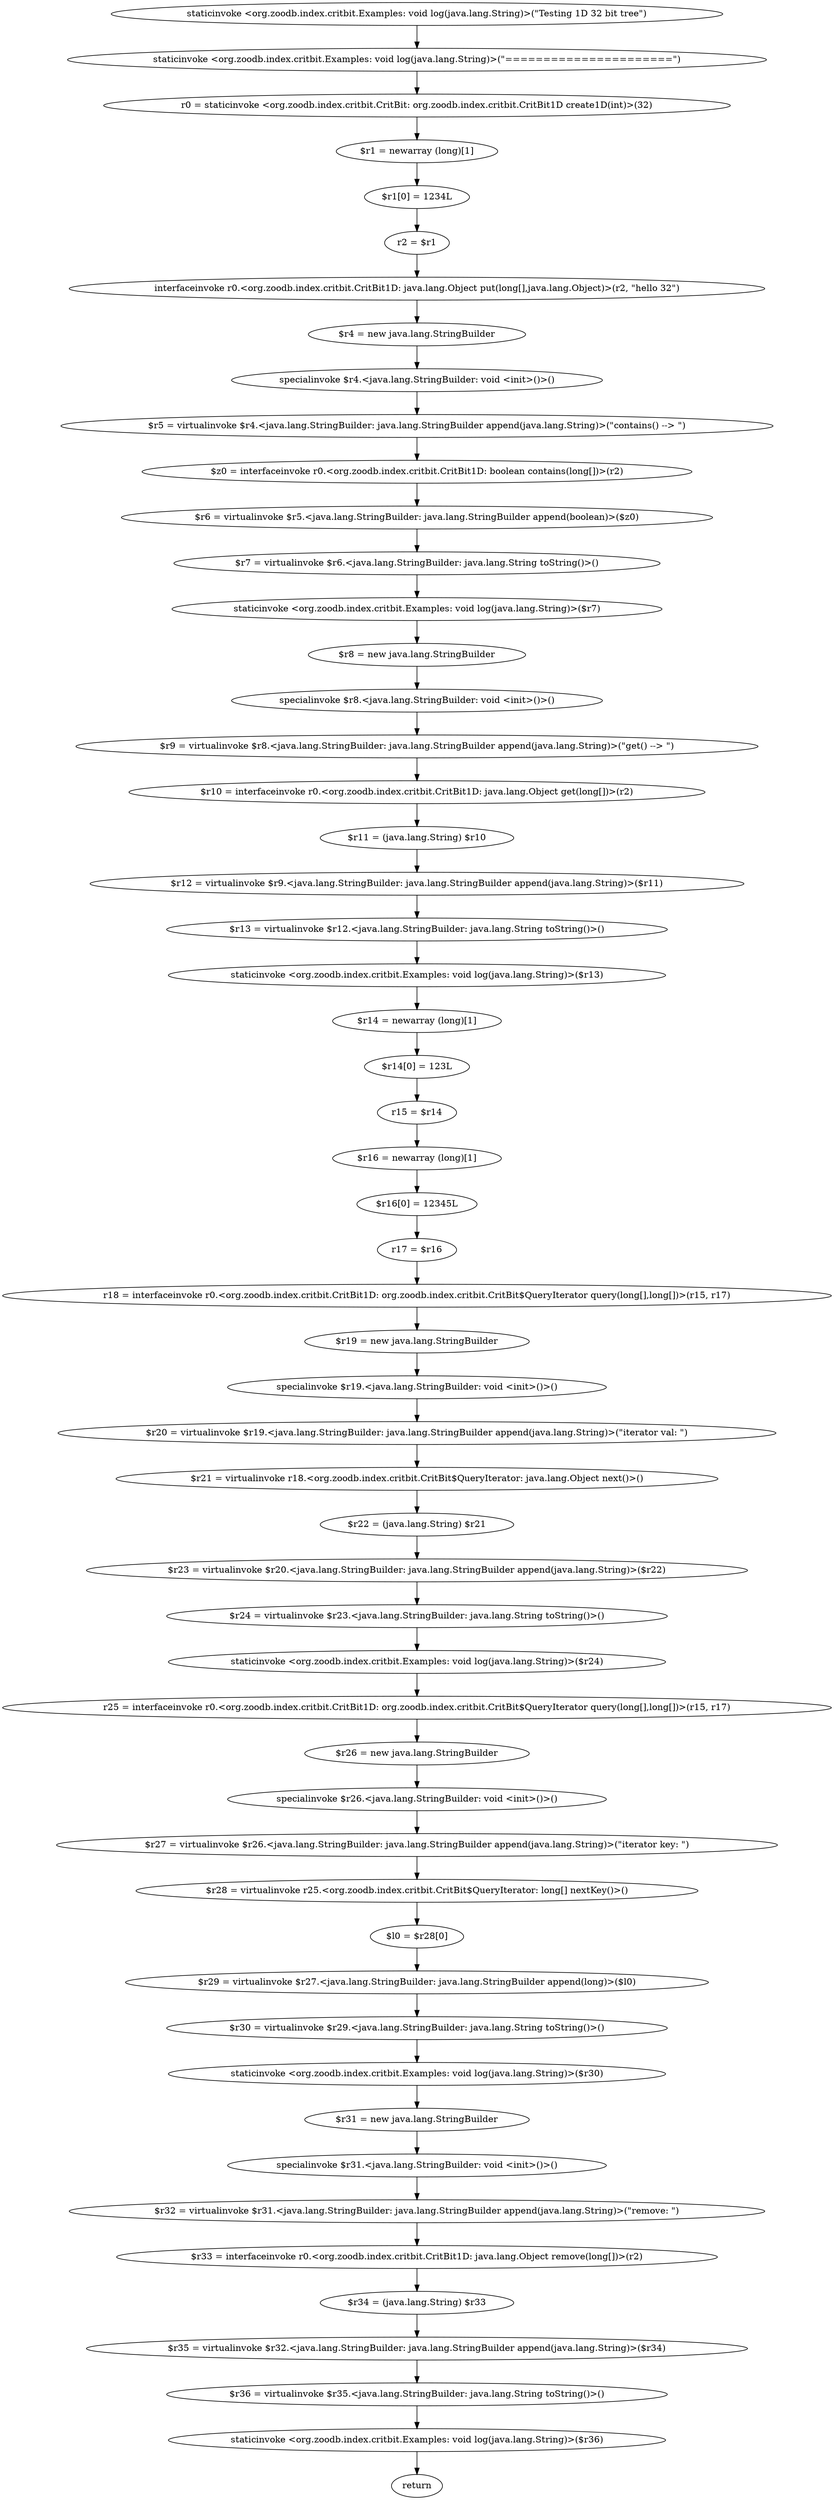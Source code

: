 digraph "unitGraph" {
    "staticinvoke <org.zoodb.index.critbit.Examples: void log(java.lang.String)>(\"Testing 1D 32 bit tree\")"
    "staticinvoke <org.zoodb.index.critbit.Examples: void log(java.lang.String)>(\"======================\")"
    "r0 = staticinvoke <org.zoodb.index.critbit.CritBit: org.zoodb.index.critbit.CritBit1D create1D(int)>(32)"
    "$r1 = newarray (long)[1]"
    "$r1[0] = 1234L"
    "r2 = $r1"
    "interfaceinvoke r0.<org.zoodb.index.critbit.CritBit1D: java.lang.Object put(long[],java.lang.Object)>(r2, \"hello 32\")"
    "$r4 = new java.lang.StringBuilder"
    "specialinvoke $r4.<java.lang.StringBuilder: void <init>()>()"
    "$r5 = virtualinvoke $r4.<java.lang.StringBuilder: java.lang.StringBuilder append(java.lang.String)>(\"contains() --> \")"
    "$z0 = interfaceinvoke r0.<org.zoodb.index.critbit.CritBit1D: boolean contains(long[])>(r2)"
    "$r6 = virtualinvoke $r5.<java.lang.StringBuilder: java.lang.StringBuilder append(boolean)>($z0)"
    "$r7 = virtualinvoke $r6.<java.lang.StringBuilder: java.lang.String toString()>()"
    "staticinvoke <org.zoodb.index.critbit.Examples: void log(java.lang.String)>($r7)"
    "$r8 = new java.lang.StringBuilder"
    "specialinvoke $r8.<java.lang.StringBuilder: void <init>()>()"
    "$r9 = virtualinvoke $r8.<java.lang.StringBuilder: java.lang.StringBuilder append(java.lang.String)>(\"get() --> \")"
    "$r10 = interfaceinvoke r0.<org.zoodb.index.critbit.CritBit1D: java.lang.Object get(long[])>(r2)"
    "$r11 = (java.lang.String) $r10"
    "$r12 = virtualinvoke $r9.<java.lang.StringBuilder: java.lang.StringBuilder append(java.lang.String)>($r11)"
    "$r13 = virtualinvoke $r12.<java.lang.StringBuilder: java.lang.String toString()>()"
    "staticinvoke <org.zoodb.index.critbit.Examples: void log(java.lang.String)>($r13)"
    "$r14 = newarray (long)[1]"
    "$r14[0] = 123L"
    "r15 = $r14"
    "$r16 = newarray (long)[1]"
    "$r16[0] = 12345L"
    "r17 = $r16"
    "r18 = interfaceinvoke r0.<org.zoodb.index.critbit.CritBit1D: org.zoodb.index.critbit.CritBit$QueryIterator query(long[],long[])>(r15, r17)"
    "$r19 = new java.lang.StringBuilder"
    "specialinvoke $r19.<java.lang.StringBuilder: void <init>()>()"
    "$r20 = virtualinvoke $r19.<java.lang.StringBuilder: java.lang.StringBuilder append(java.lang.String)>(\"iterator val: \")"
    "$r21 = virtualinvoke r18.<org.zoodb.index.critbit.CritBit$QueryIterator: java.lang.Object next()>()"
    "$r22 = (java.lang.String) $r21"
    "$r23 = virtualinvoke $r20.<java.lang.StringBuilder: java.lang.StringBuilder append(java.lang.String)>($r22)"
    "$r24 = virtualinvoke $r23.<java.lang.StringBuilder: java.lang.String toString()>()"
    "staticinvoke <org.zoodb.index.critbit.Examples: void log(java.lang.String)>($r24)"
    "r25 = interfaceinvoke r0.<org.zoodb.index.critbit.CritBit1D: org.zoodb.index.critbit.CritBit$QueryIterator query(long[],long[])>(r15, r17)"
    "$r26 = new java.lang.StringBuilder"
    "specialinvoke $r26.<java.lang.StringBuilder: void <init>()>()"
    "$r27 = virtualinvoke $r26.<java.lang.StringBuilder: java.lang.StringBuilder append(java.lang.String)>(\"iterator key: \")"
    "$r28 = virtualinvoke r25.<org.zoodb.index.critbit.CritBit$QueryIterator: long[] nextKey()>()"
    "$l0 = $r28[0]"
    "$r29 = virtualinvoke $r27.<java.lang.StringBuilder: java.lang.StringBuilder append(long)>($l0)"
    "$r30 = virtualinvoke $r29.<java.lang.StringBuilder: java.lang.String toString()>()"
    "staticinvoke <org.zoodb.index.critbit.Examples: void log(java.lang.String)>($r30)"
    "$r31 = new java.lang.StringBuilder"
    "specialinvoke $r31.<java.lang.StringBuilder: void <init>()>()"
    "$r32 = virtualinvoke $r31.<java.lang.StringBuilder: java.lang.StringBuilder append(java.lang.String)>(\"remove: \")"
    "$r33 = interfaceinvoke r0.<org.zoodb.index.critbit.CritBit1D: java.lang.Object remove(long[])>(r2)"
    "$r34 = (java.lang.String) $r33"
    "$r35 = virtualinvoke $r32.<java.lang.StringBuilder: java.lang.StringBuilder append(java.lang.String)>($r34)"
    "$r36 = virtualinvoke $r35.<java.lang.StringBuilder: java.lang.String toString()>()"
    "staticinvoke <org.zoodb.index.critbit.Examples: void log(java.lang.String)>($r36)"
    "return"
    "staticinvoke <org.zoodb.index.critbit.Examples: void log(java.lang.String)>(\"Testing 1D 32 bit tree\")"->"staticinvoke <org.zoodb.index.critbit.Examples: void log(java.lang.String)>(\"======================\")";
    "staticinvoke <org.zoodb.index.critbit.Examples: void log(java.lang.String)>(\"======================\")"->"r0 = staticinvoke <org.zoodb.index.critbit.CritBit: org.zoodb.index.critbit.CritBit1D create1D(int)>(32)";
    "r0 = staticinvoke <org.zoodb.index.critbit.CritBit: org.zoodb.index.critbit.CritBit1D create1D(int)>(32)"->"$r1 = newarray (long)[1]";
    "$r1 = newarray (long)[1]"->"$r1[0] = 1234L";
    "$r1[0] = 1234L"->"r2 = $r1";
    "r2 = $r1"->"interfaceinvoke r0.<org.zoodb.index.critbit.CritBit1D: java.lang.Object put(long[],java.lang.Object)>(r2, \"hello 32\")";
    "interfaceinvoke r0.<org.zoodb.index.critbit.CritBit1D: java.lang.Object put(long[],java.lang.Object)>(r2, \"hello 32\")"->"$r4 = new java.lang.StringBuilder";
    "$r4 = new java.lang.StringBuilder"->"specialinvoke $r4.<java.lang.StringBuilder: void <init>()>()";
    "specialinvoke $r4.<java.lang.StringBuilder: void <init>()>()"->"$r5 = virtualinvoke $r4.<java.lang.StringBuilder: java.lang.StringBuilder append(java.lang.String)>(\"contains() --> \")";
    "$r5 = virtualinvoke $r4.<java.lang.StringBuilder: java.lang.StringBuilder append(java.lang.String)>(\"contains() --> \")"->"$z0 = interfaceinvoke r0.<org.zoodb.index.critbit.CritBit1D: boolean contains(long[])>(r2)";
    "$z0 = interfaceinvoke r0.<org.zoodb.index.critbit.CritBit1D: boolean contains(long[])>(r2)"->"$r6 = virtualinvoke $r5.<java.lang.StringBuilder: java.lang.StringBuilder append(boolean)>($z0)";
    "$r6 = virtualinvoke $r5.<java.lang.StringBuilder: java.lang.StringBuilder append(boolean)>($z0)"->"$r7 = virtualinvoke $r6.<java.lang.StringBuilder: java.lang.String toString()>()";
    "$r7 = virtualinvoke $r6.<java.lang.StringBuilder: java.lang.String toString()>()"->"staticinvoke <org.zoodb.index.critbit.Examples: void log(java.lang.String)>($r7)";
    "staticinvoke <org.zoodb.index.critbit.Examples: void log(java.lang.String)>($r7)"->"$r8 = new java.lang.StringBuilder";
    "$r8 = new java.lang.StringBuilder"->"specialinvoke $r8.<java.lang.StringBuilder: void <init>()>()";
    "specialinvoke $r8.<java.lang.StringBuilder: void <init>()>()"->"$r9 = virtualinvoke $r8.<java.lang.StringBuilder: java.lang.StringBuilder append(java.lang.String)>(\"get() --> \")";
    "$r9 = virtualinvoke $r8.<java.lang.StringBuilder: java.lang.StringBuilder append(java.lang.String)>(\"get() --> \")"->"$r10 = interfaceinvoke r0.<org.zoodb.index.critbit.CritBit1D: java.lang.Object get(long[])>(r2)";
    "$r10 = interfaceinvoke r0.<org.zoodb.index.critbit.CritBit1D: java.lang.Object get(long[])>(r2)"->"$r11 = (java.lang.String) $r10";
    "$r11 = (java.lang.String) $r10"->"$r12 = virtualinvoke $r9.<java.lang.StringBuilder: java.lang.StringBuilder append(java.lang.String)>($r11)";
    "$r12 = virtualinvoke $r9.<java.lang.StringBuilder: java.lang.StringBuilder append(java.lang.String)>($r11)"->"$r13 = virtualinvoke $r12.<java.lang.StringBuilder: java.lang.String toString()>()";
    "$r13 = virtualinvoke $r12.<java.lang.StringBuilder: java.lang.String toString()>()"->"staticinvoke <org.zoodb.index.critbit.Examples: void log(java.lang.String)>($r13)";
    "staticinvoke <org.zoodb.index.critbit.Examples: void log(java.lang.String)>($r13)"->"$r14 = newarray (long)[1]";
    "$r14 = newarray (long)[1]"->"$r14[0] = 123L";
    "$r14[0] = 123L"->"r15 = $r14";
    "r15 = $r14"->"$r16 = newarray (long)[1]";
    "$r16 = newarray (long)[1]"->"$r16[0] = 12345L";
    "$r16[0] = 12345L"->"r17 = $r16";
    "r17 = $r16"->"r18 = interfaceinvoke r0.<org.zoodb.index.critbit.CritBit1D: org.zoodb.index.critbit.CritBit$QueryIterator query(long[],long[])>(r15, r17)";
    "r18 = interfaceinvoke r0.<org.zoodb.index.critbit.CritBit1D: org.zoodb.index.critbit.CritBit$QueryIterator query(long[],long[])>(r15, r17)"->"$r19 = new java.lang.StringBuilder";
    "$r19 = new java.lang.StringBuilder"->"specialinvoke $r19.<java.lang.StringBuilder: void <init>()>()";
    "specialinvoke $r19.<java.lang.StringBuilder: void <init>()>()"->"$r20 = virtualinvoke $r19.<java.lang.StringBuilder: java.lang.StringBuilder append(java.lang.String)>(\"iterator val: \")";
    "$r20 = virtualinvoke $r19.<java.lang.StringBuilder: java.lang.StringBuilder append(java.lang.String)>(\"iterator val: \")"->"$r21 = virtualinvoke r18.<org.zoodb.index.critbit.CritBit$QueryIterator: java.lang.Object next()>()";
    "$r21 = virtualinvoke r18.<org.zoodb.index.critbit.CritBit$QueryIterator: java.lang.Object next()>()"->"$r22 = (java.lang.String) $r21";
    "$r22 = (java.lang.String) $r21"->"$r23 = virtualinvoke $r20.<java.lang.StringBuilder: java.lang.StringBuilder append(java.lang.String)>($r22)";
    "$r23 = virtualinvoke $r20.<java.lang.StringBuilder: java.lang.StringBuilder append(java.lang.String)>($r22)"->"$r24 = virtualinvoke $r23.<java.lang.StringBuilder: java.lang.String toString()>()";
    "$r24 = virtualinvoke $r23.<java.lang.StringBuilder: java.lang.String toString()>()"->"staticinvoke <org.zoodb.index.critbit.Examples: void log(java.lang.String)>($r24)";
    "staticinvoke <org.zoodb.index.critbit.Examples: void log(java.lang.String)>($r24)"->"r25 = interfaceinvoke r0.<org.zoodb.index.critbit.CritBit1D: org.zoodb.index.critbit.CritBit$QueryIterator query(long[],long[])>(r15, r17)";
    "r25 = interfaceinvoke r0.<org.zoodb.index.critbit.CritBit1D: org.zoodb.index.critbit.CritBit$QueryIterator query(long[],long[])>(r15, r17)"->"$r26 = new java.lang.StringBuilder";
    "$r26 = new java.lang.StringBuilder"->"specialinvoke $r26.<java.lang.StringBuilder: void <init>()>()";
    "specialinvoke $r26.<java.lang.StringBuilder: void <init>()>()"->"$r27 = virtualinvoke $r26.<java.lang.StringBuilder: java.lang.StringBuilder append(java.lang.String)>(\"iterator key: \")";
    "$r27 = virtualinvoke $r26.<java.lang.StringBuilder: java.lang.StringBuilder append(java.lang.String)>(\"iterator key: \")"->"$r28 = virtualinvoke r25.<org.zoodb.index.critbit.CritBit$QueryIterator: long[] nextKey()>()";
    "$r28 = virtualinvoke r25.<org.zoodb.index.critbit.CritBit$QueryIterator: long[] nextKey()>()"->"$l0 = $r28[0]";
    "$l0 = $r28[0]"->"$r29 = virtualinvoke $r27.<java.lang.StringBuilder: java.lang.StringBuilder append(long)>($l0)";
    "$r29 = virtualinvoke $r27.<java.lang.StringBuilder: java.lang.StringBuilder append(long)>($l0)"->"$r30 = virtualinvoke $r29.<java.lang.StringBuilder: java.lang.String toString()>()";
    "$r30 = virtualinvoke $r29.<java.lang.StringBuilder: java.lang.String toString()>()"->"staticinvoke <org.zoodb.index.critbit.Examples: void log(java.lang.String)>($r30)";
    "staticinvoke <org.zoodb.index.critbit.Examples: void log(java.lang.String)>($r30)"->"$r31 = new java.lang.StringBuilder";
    "$r31 = new java.lang.StringBuilder"->"specialinvoke $r31.<java.lang.StringBuilder: void <init>()>()";
    "specialinvoke $r31.<java.lang.StringBuilder: void <init>()>()"->"$r32 = virtualinvoke $r31.<java.lang.StringBuilder: java.lang.StringBuilder append(java.lang.String)>(\"remove: \")";
    "$r32 = virtualinvoke $r31.<java.lang.StringBuilder: java.lang.StringBuilder append(java.lang.String)>(\"remove: \")"->"$r33 = interfaceinvoke r0.<org.zoodb.index.critbit.CritBit1D: java.lang.Object remove(long[])>(r2)";
    "$r33 = interfaceinvoke r0.<org.zoodb.index.critbit.CritBit1D: java.lang.Object remove(long[])>(r2)"->"$r34 = (java.lang.String) $r33";
    "$r34 = (java.lang.String) $r33"->"$r35 = virtualinvoke $r32.<java.lang.StringBuilder: java.lang.StringBuilder append(java.lang.String)>($r34)";
    "$r35 = virtualinvoke $r32.<java.lang.StringBuilder: java.lang.StringBuilder append(java.lang.String)>($r34)"->"$r36 = virtualinvoke $r35.<java.lang.StringBuilder: java.lang.String toString()>()";
    "$r36 = virtualinvoke $r35.<java.lang.StringBuilder: java.lang.String toString()>()"->"staticinvoke <org.zoodb.index.critbit.Examples: void log(java.lang.String)>($r36)";
    "staticinvoke <org.zoodb.index.critbit.Examples: void log(java.lang.String)>($r36)"->"return";
}
